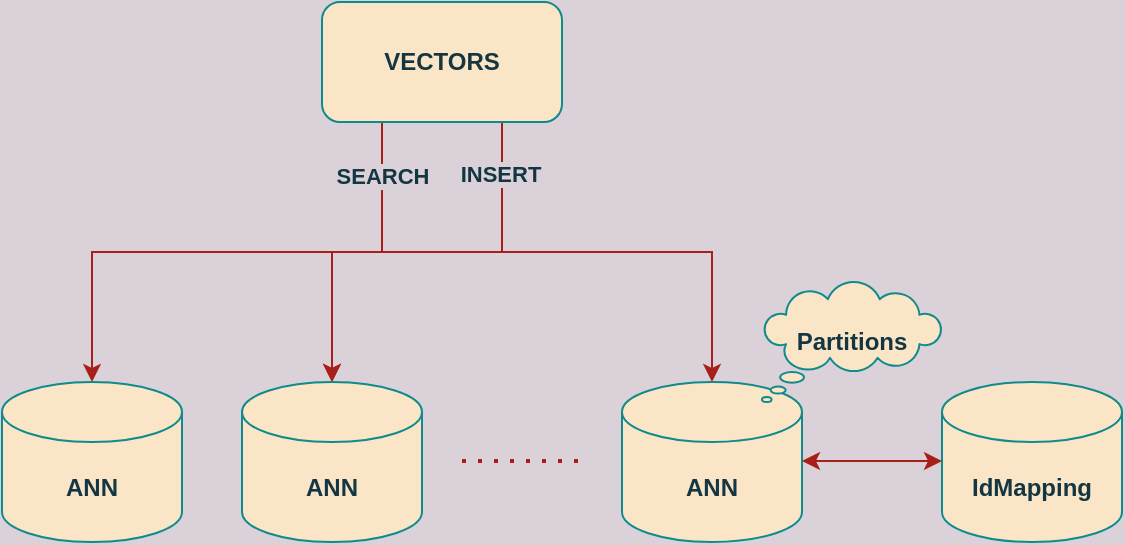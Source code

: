 <mxfile version="14.5.1" type="github">
  <diagram id="vwz8JG92UXLJeqnaV0qy" name="Page-1">
    <mxGraphModel dx="1426" dy="771" grid="1" gridSize="10" guides="1" tooltips="1" connect="1" arrows="1" fold="1" page="1" pageScale="1" pageWidth="827" pageHeight="1169" background="#DAD2D8" math="0" shadow="0">
      <root>
        <mxCell id="0" />
        <mxCell id="1" parent="0" />
        <mxCell id="TyJjHBmUvvI-8VY0WbL2-81" style="edgeStyle=orthogonalEdgeStyle;rounded=0;orthogonalLoop=1;jettySize=auto;html=1;exitX=0.25;exitY=1;exitDx=0;exitDy=0;labelBackgroundColor=#DAD2D8;strokeColor=#A8201A;fontColor=#143642;" edge="1" parent="1" source="TyJjHBmUvvI-8VY0WbL2-40" target="TyJjHBmUvvI-8VY0WbL2-47">
          <mxGeometry relative="1" as="geometry" />
        </mxCell>
        <mxCell id="TyJjHBmUvvI-8VY0WbL2-82" style="edgeStyle=orthogonalEdgeStyle;rounded=0;orthogonalLoop=1;jettySize=auto;html=1;exitX=0.25;exitY=1;exitDx=0;exitDy=0;labelBackgroundColor=#DAD2D8;strokeColor=#A8201A;fontColor=#143642;" edge="1" parent="1" source="TyJjHBmUvvI-8VY0WbL2-40" target="TyJjHBmUvvI-8VY0WbL2-43">
          <mxGeometry relative="1" as="geometry" />
        </mxCell>
        <mxCell id="TyJjHBmUvvI-8VY0WbL2-83" style="edgeStyle=orthogonalEdgeStyle;rounded=0;orthogonalLoop=1;jettySize=auto;html=1;exitX=0.25;exitY=1;exitDx=0;exitDy=0;entryX=0.5;entryY=0;entryDx=0;entryDy=0;entryPerimeter=0;labelBackgroundColor=#DAD2D8;strokeColor=#A8201A;fontColor=#143642;" edge="1" parent="1" source="TyJjHBmUvvI-8VY0WbL2-40" target="TyJjHBmUvvI-8VY0WbL2-48">
          <mxGeometry relative="1" as="geometry" />
        </mxCell>
        <mxCell id="TyJjHBmUvvI-8VY0WbL2-85" value="&lt;b&gt;SEARCH&lt;/b&gt;" style="edgeLabel;html=1;align=center;verticalAlign=middle;resizable=0;points=[];labelBackgroundColor=#DAD2D8;fontColor=#143642;" vertex="1" connectable="0" parent="TyJjHBmUvvI-8VY0WbL2-83">
          <mxGeometry x="-0.817" relative="1" as="geometry">
            <mxPoint as="offset" />
          </mxGeometry>
        </mxCell>
        <mxCell id="TyJjHBmUvvI-8VY0WbL2-84" style="edgeStyle=orthogonalEdgeStyle;rounded=0;orthogonalLoop=1;jettySize=auto;html=1;exitX=0.75;exitY=1;exitDx=0;exitDy=0;entryX=0.5;entryY=0;entryDx=0;entryDy=0;entryPerimeter=0;labelBackgroundColor=#DAD2D8;strokeColor=#A8201A;fontColor=#143642;" edge="1" parent="1" source="TyJjHBmUvvI-8VY0WbL2-40" target="TyJjHBmUvvI-8VY0WbL2-47">
          <mxGeometry relative="1" as="geometry" />
        </mxCell>
        <mxCell id="TyJjHBmUvvI-8VY0WbL2-87" value="&lt;span style=&quot;color: rgba(0 , 0 , 0 , 0) ; font-family: monospace ; font-size: 0px ; background-color: rgb(248 , 249 , 250)&quot;&gt;%3CmxGraphModel%3E%3Croot%3E%3CmxCell%20id%3D%220%22%2F%3E%3CmxCell%20id%3D%221%22%20parent%3D%220%22%2F%3E%3CmxCell%20id%3D%222%22%20value%3D%22%26lt%3Bb%26gt%3BINSERT%26lt%3B%2Fb%26gt%3B%22%20style%3D%22edgeLabel%3Bhtml%3D1%3Balign%3Dcenter%3BverticalAlign%3Dmiddle%3Bresizable%3D0%3Bpoints%3D%5B%5D%3B%22%20vertex%3D%221%22%20connectable%3D%220%22%20parent%3D%221%22%3E%3CmxGeometry%20x%3D%22349%22%20y%3D%22164%22%20as%3D%22geometry%22%2F%3E%3C%2FmxCell%3E%3C%2Froot%3E%3C%2FmxGraphModel%3E&lt;/span&gt;" style="edgeLabel;html=1;align=center;verticalAlign=middle;resizable=0;points=[];labelBackgroundColor=#DAD2D8;fontColor=#143642;" vertex="1" connectable="0" parent="TyJjHBmUvvI-8VY0WbL2-84">
          <mxGeometry x="-0.767" relative="1" as="geometry">
            <mxPoint as="offset" />
          </mxGeometry>
        </mxCell>
        <mxCell id="TyJjHBmUvvI-8VY0WbL2-88" value="&lt;span style=&quot;color: rgba(0 , 0 , 0 , 0) ; font-family: monospace ; font-size: 0px ; background-color: rgb(248 , 249 , 250)&quot;&gt;%3CmxGraphModel%3E%3Croot%3E%3CmxCell%20id%3D%220%22%2F%3E%3CmxCell%20id%3D%221%22%20parent%3D%220%22%2F%3E%3CmxCell%20id%3D%222%22%20value%3D%22%26lt%3Bb%26gt%3BINSERT%26lt%3B%2Fb%26gt%3B%22%20style%3D%22edgeLabel%3Bhtml%3D1%3Balign%3Dcenter%3BverticalAlign%3Dmiddle%3Bresizable%3D0%3Bpoints%3D%5B%5D%3B%22%20vertex%3D%221%22%20connectable%3D%220%22%20parent%3D%221%22%3E%3CmxGeometry%20x%3D%22349%22%20y%3D%22164%22%20as%3D%22geometry%22%2F%3E%3C%2FmxCell%3E%3C%2Froot%3E%3C%2FmxGraphModel%3E&lt;/span&gt;" style="edgeLabel;html=1;align=center;verticalAlign=middle;resizable=0;points=[];labelBackgroundColor=#DAD2D8;fontColor=#143642;" vertex="1" connectable="0" parent="TyJjHBmUvvI-8VY0WbL2-84">
          <mxGeometry x="-0.702" relative="1" as="geometry">
            <mxPoint as="offset" />
          </mxGeometry>
        </mxCell>
        <mxCell id="TyJjHBmUvvI-8VY0WbL2-89" value="&lt;b&gt;INSERT&lt;/b&gt;" style="edgeLabel;html=1;align=center;verticalAlign=middle;resizable=0;points=[];labelBackgroundColor=#DAD2D8;fontColor=#143642;" vertex="1" connectable="0" parent="TyJjHBmUvvI-8VY0WbL2-84">
          <mxGeometry x="-0.758" y="-1" relative="1" as="geometry">
            <mxPoint as="offset" />
          </mxGeometry>
        </mxCell>
        <mxCell id="TyJjHBmUvvI-8VY0WbL2-40" value="&lt;span&gt;&lt;b&gt;VECTORS&lt;/b&gt;&lt;/span&gt;" style="rounded=1;whiteSpace=wrap;html=1;fillColor=#FAE5C7;strokeColor=#0F8B8D;fontColor=#143642;" vertex="1" parent="1">
          <mxGeometry x="260" y="80" width="120" height="60" as="geometry" />
        </mxCell>
        <mxCell id="TyJjHBmUvvI-8VY0WbL2-43" value="&lt;b&gt;ANN&lt;/b&gt;" style="shape=cylinder3;whiteSpace=wrap;html=1;boundedLbl=1;backgroundOutline=1;size=15;fillColor=#FAE5C7;strokeColor=#0F8B8D;fontColor=#143642;" vertex="1" parent="1">
          <mxGeometry x="100" y="270" width="90" height="80" as="geometry" />
        </mxCell>
        <mxCell id="TyJjHBmUvvI-8VY0WbL2-47" value="&lt;b&gt;ANN&lt;/b&gt;" style="shape=cylinder3;whiteSpace=wrap;html=1;boundedLbl=1;backgroundOutline=1;size=15;fillColor=#FAE5C7;strokeColor=#0F8B8D;fontColor=#143642;" vertex="1" parent="1">
          <mxGeometry x="220" y="270" width="90" height="80" as="geometry" />
        </mxCell>
        <mxCell id="TyJjHBmUvvI-8VY0WbL2-48" value="&lt;b&gt;ANN&lt;/b&gt;" style="shape=cylinder3;whiteSpace=wrap;html=1;boundedLbl=1;backgroundOutline=1;size=15;fillColor=#FAE5C7;strokeColor=#0F8B8D;fontColor=#143642;" vertex="1" parent="1">
          <mxGeometry x="410" y="270" width="90" height="80" as="geometry" />
        </mxCell>
        <mxCell id="TyJjHBmUvvI-8VY0WbL2-54" value="" style="endArrow=none;dashed=1;html=1;dashPattern=1 3;strokeWidth=2;labelBackgroundColor=#DAD2D8;strokeColor=#A8201A;fontColor=#143642;" edge="1" parent="1">
          <mxGeometry width="50" height="50" relative="1" as="geometry">
            <mxPoint x="330" y="309.5" as="sourcePoint" />
            <mxPoint x="390" y="309.5" as="targetPoint" />
          </mxGeometry>
        </mxCell>
        <mxCell id="TyJjHBmUvvI-8VY0WbL2-59" value="&lt;b&gt;IdMapping&lt;/b&gt;" style="shape=cylinder3;whiteSpace=wrap;html=1;boundedLbl=1;backgroundOutline=1;size=15;fillColor=#FAE5C7;strokeColor=#0F8B8D;fontColor=#143642;" vertex="1" parent="1">
          <mxGeometry x="570" y="270" width="90" height="80" as="geometry" />
        </mxCell>
        <mxCell id="TyJjHBmUvvI-8VY0WbL2-71" value="&lt;b&gt;Partitions&lt;/b&gt;" style="whiteSpace=wrap;html=1;shape=mxgraph.basic.cloud_callout;fillColor=#FAE5C7;strokeColor=#0F8B8D;fontColor=#143642;" vertex="1" parent="1">
          <mxGeometry x="480" y="220" width="90" height="60" as="geometry" />
        </mxCell>
        <mxCell id="TyJjHBmUvvI-8VY0WbL2-76" value="" style="endArrow=classic;startArrow=classic;html=1;labelBackgroundColor=#DAD2D8;strokeColor=#A8201A;fontColor=#143642;" edge="1" parent="1">
          <mxGeometry width="50" height="50" relative="1" as="geometry">
            <mxPoint x="500" y="309.5" as="sourcePoint" />
            <mxPoint x="570" y="309.5" as="targetPoint" />
          </mxGeometry>
        </mxCell>
      </root>
    </mxGraphModel>
  </diagram>
</mxfile>
